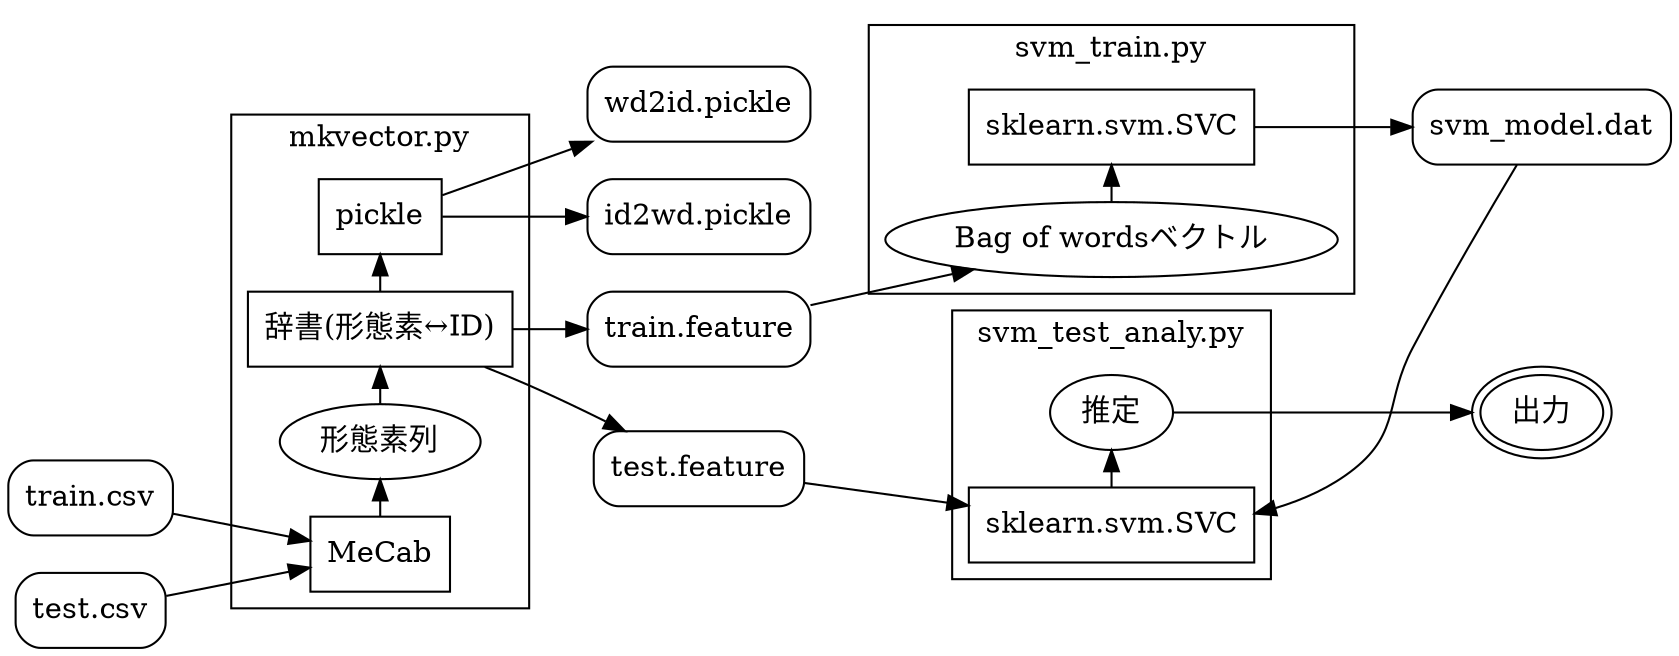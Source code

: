 digraph {
  node [shape=rect]

  train_csv[label="train.csv", style=rounded]
  test_csv[label="test.csv", style=rounded]
  wd2id[label="wd2id.pickle", style=rounded]
  id2wd[label="id2wd.pickle", style=rounded]
  train_fe[label="train.feature", style=rounded]
  test_fe[label="test.feature", style=rounded]
  model[label="svm_model.dat", style=rounded]
  output[label="出力", shape=oval, peripheries=2]

  subgraph cluster_mkvector {
    label="mkvector.py"
    mecab[label="MeCab"]
    morphseqs[label="形態素列", shape=oval]
    dict[label="辞書(形態素↔ID)"]

    mecab -> morphseqs -> dict -> pickle
    { rank=same; mecab, morphseqs, dict, pickle }
  }

  subgraph cluster_svmtrain {
    label="svm_train.py"
    bow[label="Bag of wordsベクトル", shape=oval]
    svc_train[label="sklearn.svm.SVC"]

    bow -> svc_train
    { rank=same; bow, svc_train }
  }

  subgraph cluster_svmtest {
    label="svm_test_analy.py"
    svc_test[label="sklearn.svm.SVC"]
    esti[label="推定", shape=oval]

    svc_test -> esti

    { rank=same; svc_test, esti }
  }

  train_csv -> mecab
  test_csv -> mecab
  pickle -> wd2id
  pickle -> id2wd
  dict -> train_fe
  dict -> test_fe

  train_fe -> bow
  svc_train -> model

  model -> svc_test [constraint=false]
  test_fe -> svc_test

  esti -> output

  rankdir="LR"
}